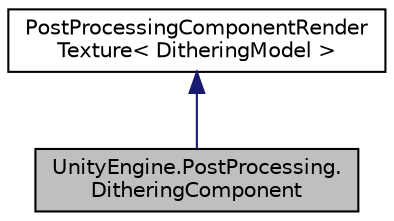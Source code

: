 digraph "UnityEngine.PostProcessing.DitheringComponent"
{
  edge [fontname="Helvetica",fontsize="10",labelfontname="Helvetica",labelfontsize="10"];
  node [fontname="Helvetica",fontsize="10",shape=record];
  Node2 [label="UnityEngine.PostProcessing.\lDitheringComponent",height=0.2,width=0.4,color="black", fillcolor="grey75", style="filled", fontcolor="black"];
  Node3 -> Node2 [dir="back",color="midnightblue",fontsize="10",style="solid",fontname="Helvetica"];
  Node3 [label="PostProcessingComponentRender\lTexture\< DitheringModel \>",height=0.2,width=0.4,color="black", fillcolor="white", style="filled",URL="$class_unity_engine_1_1_post_processing_1_1_post_processing_component_render_texture.html"];
}
